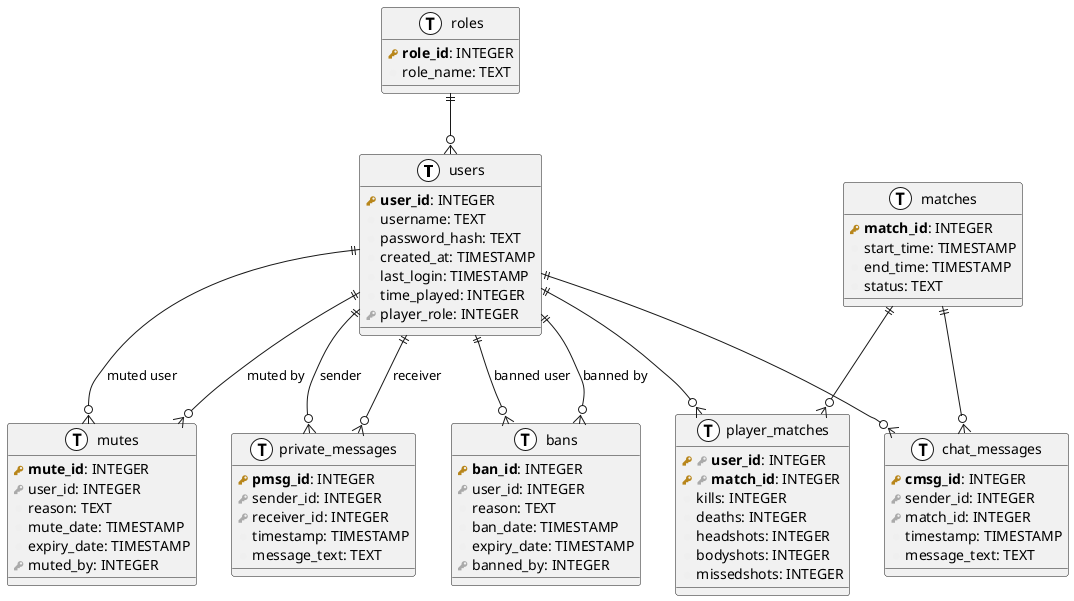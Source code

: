 @startuml
!define primary_key(x) <b><color:#b8861b><&key></color> x</b>
!define foreign_key(x) <color:#aaaaaa><&key></color> x
!define column(x) <color:#efefef><&media-record></color> x
!define table(x) entity x << (T, white) >>

table( users ) {
  primary_key( user_id ): INTEGER
  column( username ): TEXT
  column( password_hash ): TEXT
  column( created_at ): TIMESTAMP
  column( last_login ): TIMESTAMP
  column( time_played): INTEGER
  foreign_key( player_role): INTEGER
}

table( matches ) {
  primary_key( match_id ): INTEGER
  column( start_time ): TIMESTAMP
  column( end_time ): TIMESTAMP
  column( status ): TEXT
}

table( player_matches ) {
  primary_key(foreign_key( user_id )): INTEGER
  primary_key(foreign_key( match_id )): INTEGER
  column( kills ): INTEGER
  column( deaths ): INTEGER
  column( headshots ): INTEGER
  column( bodyshots): INTEGER
  column( missedshots): INTEGER
}

table( chat_messages ) {
  primary_key( cmsg_id ): INTEGER
  foreign_key( sender_id ): INTEGER
  foreign_key( match_id ): INTEGER
  column( timestamp ): TIMESTAMP
  column( message_text ): TEXT
}

table( private_messages ) {
  primary_key( pmsg_id ): INTEGER
  foreign_key( sender_id ): INTEGER
  foreign_key( receiver_id ): INTEGER
  column( timestamp ): TIMESTAMP
  column( message_text ): TEXT
}

table( roles ) {
  primary_key( role_id ): INTEGER
  column( role_name ): TEXT
}

table( bans ) {
  primary_key( ban_id ): INTEGER
  foreign_key( user_id ): INTEGER
  column( reason ): TEXT
  column( ban_date ): TIMESTAMP
  column( expiry_date ): TIMESTAMP
  foreign_key( banned_by ): INTEGER
}

table( mutes ) {
  primary_key( mute_id ): INTEGER
  foreign_key( user_id ): INTEGER
  column( reason ): TEXT
  column( mute_date ): TIMESTAMP
  column( expiry_date ): TIMESTAMP
  foreign_key( muted_by ): INTEGER
}

' Relationships
users ||--o{ player_matches
users ||--o{ chat_messages
users ||--o{ private_messages : sender
users ||--o{ private_messages : receiver
users ||--o{ bans : banned user
users ||--o{ bans : banned by
users ||--o{ mutes : muted user
users ||--o{ mutes : muted by

matches ||--o{ player_matches
matches ||--o{ chat_messages

roles ||--o{ users

@enduml